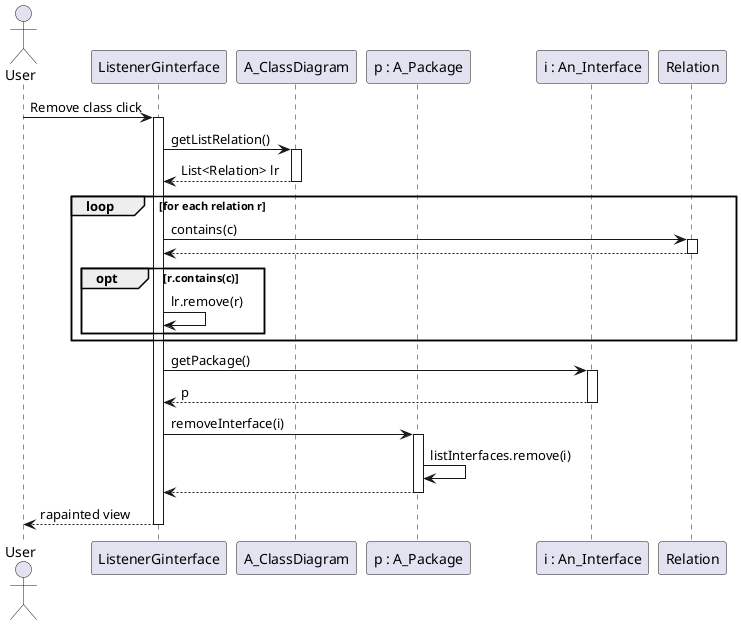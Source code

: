 @startuml

    actor User as u
    participant ListenerGinterface as lgi
    participant A_ClassDiagram as Cd
    participant "p : A_Package" as p
    participant "i : An_Interface" as i
    participant Relation as r

	u -> lgi: Remove class click
	activate lgi

        lgi -> Cd: getListRelation()
        activate Cd
        Cd --> lgi: List<Relation> lr
        deactivate Cd

        loop for each relation r
            lgi -> r: contains(c)
            activate r
            r --> lgi
            deactivate r
            opt r.contains(c)
                lgi -> lgi: lr.remove(r)
            end
        end
        
        lgi -> i: getPackage()
        activate i
        i --> lgi: p
        deactivate i
        
	lgi -> p: removeInterface(i)
        activate p
        p -> p: listInterfaces.remove(i)
        p --> lgi
	deactivate p

        lgi --> u: rapainted view
        deactivate lgi
@enduml